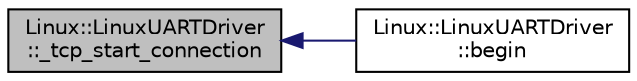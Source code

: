 digraph "Linux::LinuxUARTDriver::_tcp_start_connection"
{
 // INTERACTIVE_SVG=YES
  edge [fontname="Helvetica",fontsize="10",labelfontname="Helvetica",labelfontsize="10"];
  node [fontname="Helvetica",fontsize="10",shape=record];
  rankdir="LR";
  Node1 [label="Linux::LinuxUARTDriver\l::_tcp_start_connection",height=0.2,width=0.4,color="black", fillcolor="grey75", style="filled" fontcolor="black"];
  Node1 -> Node2 [dir="back",color="midnightblue",fontsize="10",style="solid",fontname="Helvetica"];
  Node2 [label="Linux::LinuxUARTDriver\l::begin",height=0.2,width=0.4,color="black", fillcolor="white", style="filled",URL="$classLinux_1_1LinuxUARTDriver.html#a2f31f84e15f1bc7f7fde7a8a15d9f28f"];
}
